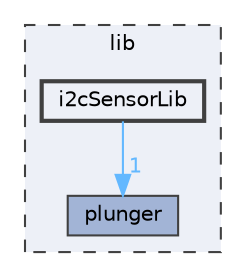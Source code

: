 digraph "lib/i2cSensorLib"
{
 // LATEX_PDF_SIZE
  bgcolor="transparent";
  edge [fontname=Helvetica,fontsize=10,labelfontname=Helvetica,labelfontsize=10];
  node [fontname=Helvetica,fontsize=10,shape=box,height=0.2,width=0.4];
  compound=true
  subgraph clusterdir_97aefd0d527b934f1d99a682da8fe6a9 {
    graph [ bgcolor="#edf0f7", pencolor="grey25", label="lib", fontname=Helvetica,fontsize=10 style="filled,dashed", URL="dir_97aefd0d527b934f1d99a682da8fe6a9.html",tooltip=""]
  dir_238f906fc56b43db897d4309d50adb0c [label="plunger", fillcolor="#a2b4d6", color="grey25", style="filled", URL="dir_238f906fc56b43db897d4309d50adb0c.html",tooltip=""];
  dir_09052312cd972c2c49dde22d821d23ca [label="i2cSensorLib", fillcolor="#edf0f7", color="grey25", style="filled,bold", URL="dir_09052312cd972c2c49dde22d821d23ca.html",tooltip=""];
  }
  dir_09052312cd972c2c49dde22d821d23ca->dir_238f906fc56b43db897d4309d50adb0c [headlabel="1", labeldistance=1.5 headhref="dir_000001_000003.html" href="dir_000001_000003.html" color="steelblue1" fontcolor="steelblue1"];
}
